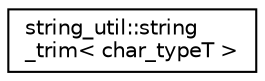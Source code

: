 digraph "Graphical Class Hierarchy"
{
  edge [fontname="Helvetica",fontsize="10",labelfontname="Helvetica",labelfontsize="10"];
  node [fontname="Helvetica",fontsize="10",shape=record];
  rankdir="LR";
  Node1 [label="string_util::string\l_trim\< char_typeT \>",height=0.2,width=0.4,color="black", fillcolor="white", style="filled",URL="$classstring__util_1_1string__trim.html",tooltip="trims whitespace from around a string "];
}
